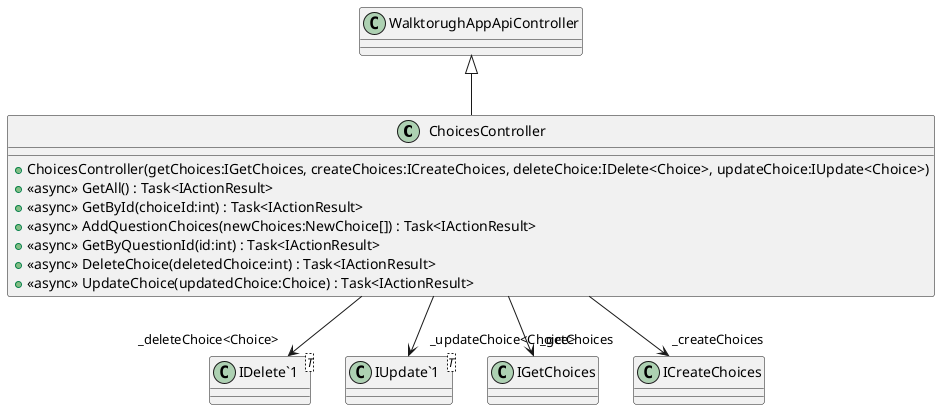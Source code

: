 @startuml
class ChoicesController {
    + ChoicesController(getChoices:IGetChoices, createChoices:ICreateChoices, deleteChoice:IDelete<Choice>, updateChoice:IUpdate<Choice>)
    + <<async>> GetAll() : Task<IActionResult>
    + <<async>> GetById(choiceId:int) : Task<IActionResult>
    + <<async>> AddQuestionChoices(newChoices:NewChoice[]) : Task<IActionResult>
    + <<async>> GetByQuestionId(id:int) : Task<IActionResult>
    + <<async>> DeleteChoice(deletedChoice:int) : Task<IActionResult>
    + <<async>> UpdateChoice(updatedChoice:Choice) : Task<IActionResult>
}
class "IDelete`1"<T> {
}
class "IUpdate`1"<T> {
}
WalktorughAppApiController <|-- ChoicesController
ChoicesController --> "_getChoices" IGetChoices
ChoicesController --> "_createChoices" ICreateChoices
ChoicesController --> "_deleteChoice<Choice>" "IDelete`1"
ChoicesController --> "_updateChoice<Choice>" "IUpdate`1"
@enduml

